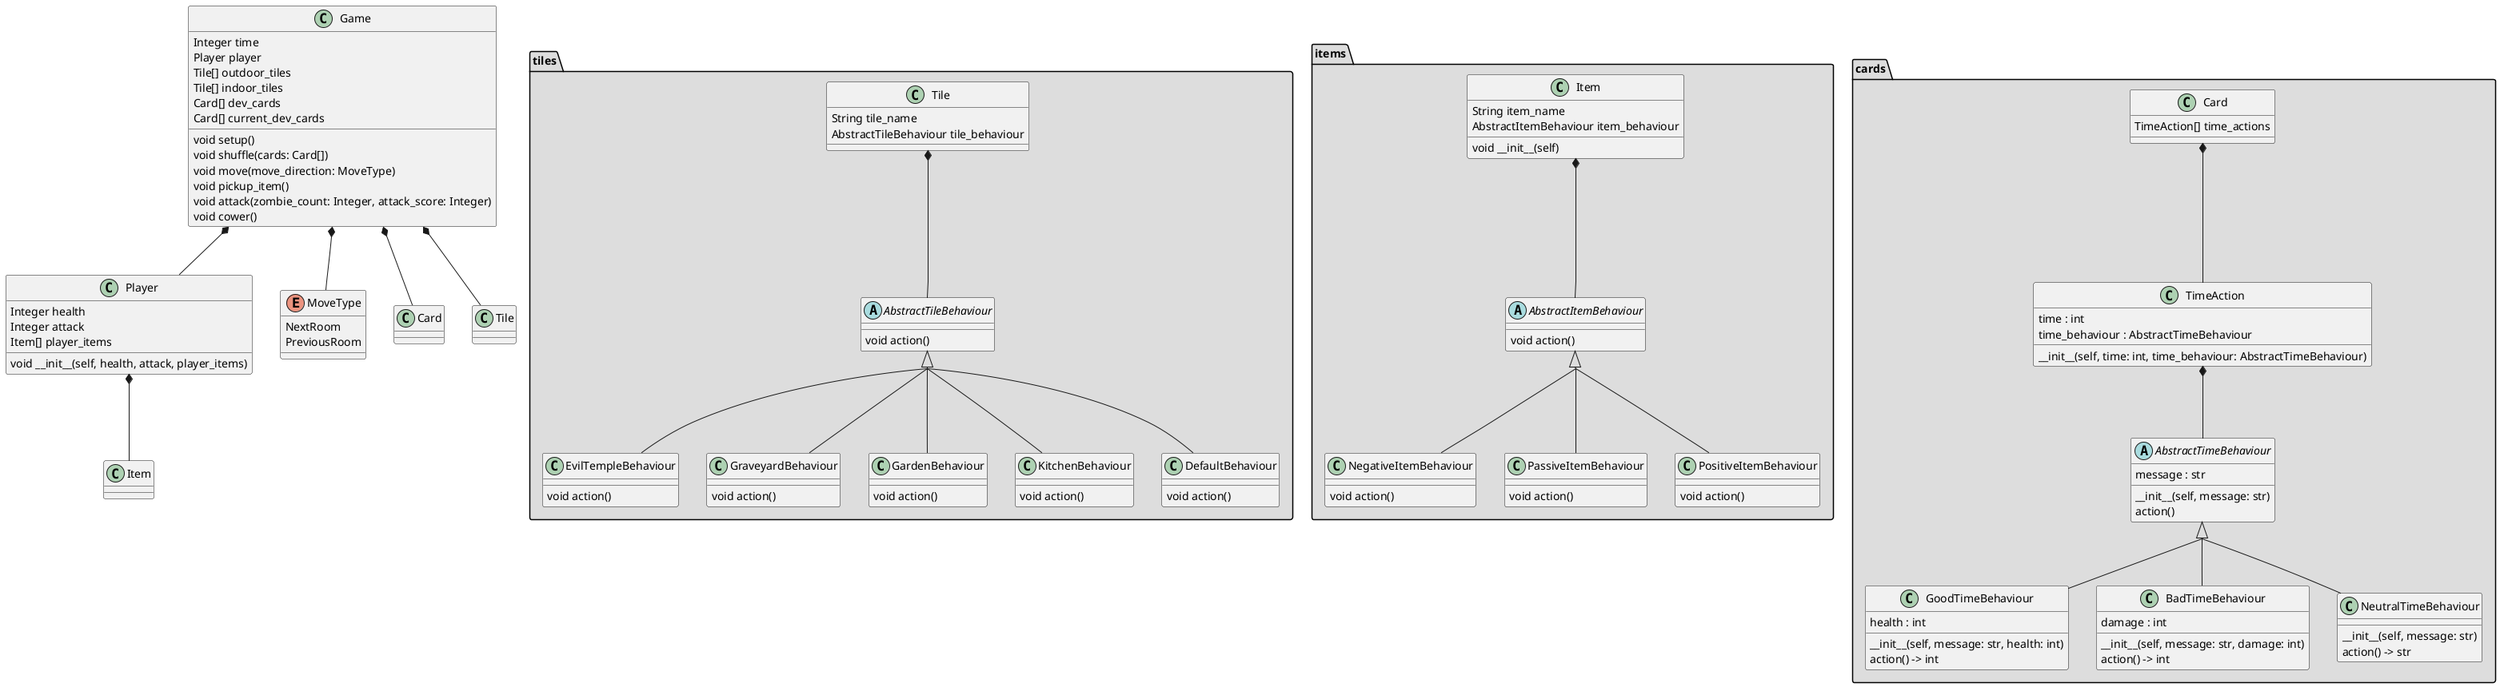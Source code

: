 @startuml Class Diagram
skinparam groupInheritance 3

class Game {
    Integer time
    Player player
    Tile[] outdoor_tiles
    Tile[] indoor_tiles
    Card[] dev_cards
    Card[] current_dev_cards
    void setup()
    void shuffle(cards: Card[])
    void move(move_direction: MoveType)
    void pickup_item()
    void attack(zombie_count: Integer, attack_score: Integer)
    void cower()
}

class Player {
    Integer health
    Integer attack
    Item[] player_items
    void __init__(self, health, attack, player_items)
}

enum MoveType {
    NextRoom
    PreviousRoom
}

Game *-- Player
Game *-- Card
Game *-- Tile
Game *-- MoveType
Player *-- Item

package tiles <<Folder>> #DDDDDD {
    class Tile {
        String tile_name
        AbstractTileBehaviour tile_behaviour
    }

    abstract class AbstractTileBehaviour {
        void action()
    }

    class EvilTempleBehaviour extends AbstractTileBehaviour {
        void action()
    }

    class GraveyardBehaviour extends AbstractTileBehaviour {
        void action()
    }

    class GardenBehaviour extends AbstractTileBehaviour {
        void action()
    }

    class KitchenBehaviour extends AbstractTileBehaviour {
        void action()
    }

    class DefaultBehaviour extends AbstractTileBehaviour {
        void action()
    }

    Tile *-- AbstractTileBehaviour
}

package items <<Folder>> #DDDDDD {
    class Item {
        String item_name
        AbstractItemBehaviour item_behaviour
        void __init__(self)
    }

    abstract class AbstractItemBehaviour {
        void action()
    }

    class NegativeItemBehaviour extends AbstractItemBehaviour {
        void action()
    }

    class PassiveItemBehaviour extends AbstractItemBehaviour {
        void action()
    }

    class PositiveItemBehaviour extends AbstractItemBehaviour {
        void action()
    }

    Item *-- AbstractItemBehaviour
}

package cards <<Folder>> #DDDDDD {
    class Card {
        TimeAction[] time_actions
    }

    class TimeAction {
        time : int
        time_behaviour : AbstractTimeBehaviour
        __init__(self, time: int, time_behaviour: AbstractTimeBehaviour)
    }

    abstract class AbstractTimeBehaviour {
        message : str
        __init__(self, message: str)
        action()
    }

    class GoodTimeBehaviour extends AbstractTimeBehaviour {
        health : int
        __init__(self, message: str, health: int)
        action() -> int
    }

    class BadTimeBehaviour extends AbstractTimeBehaviour {
        damage : int
        __init__(self, message: str, damage: int)
        action() -> int
    }

    class NeutralTimeBehaviour extends AbstractTimeBehaviour {
        __init__(self, message: str)
        action() -> str
    }

    Card *-- TimeAction
    TimeAction *-- AbstractTimeBehaviour
}

@enduml